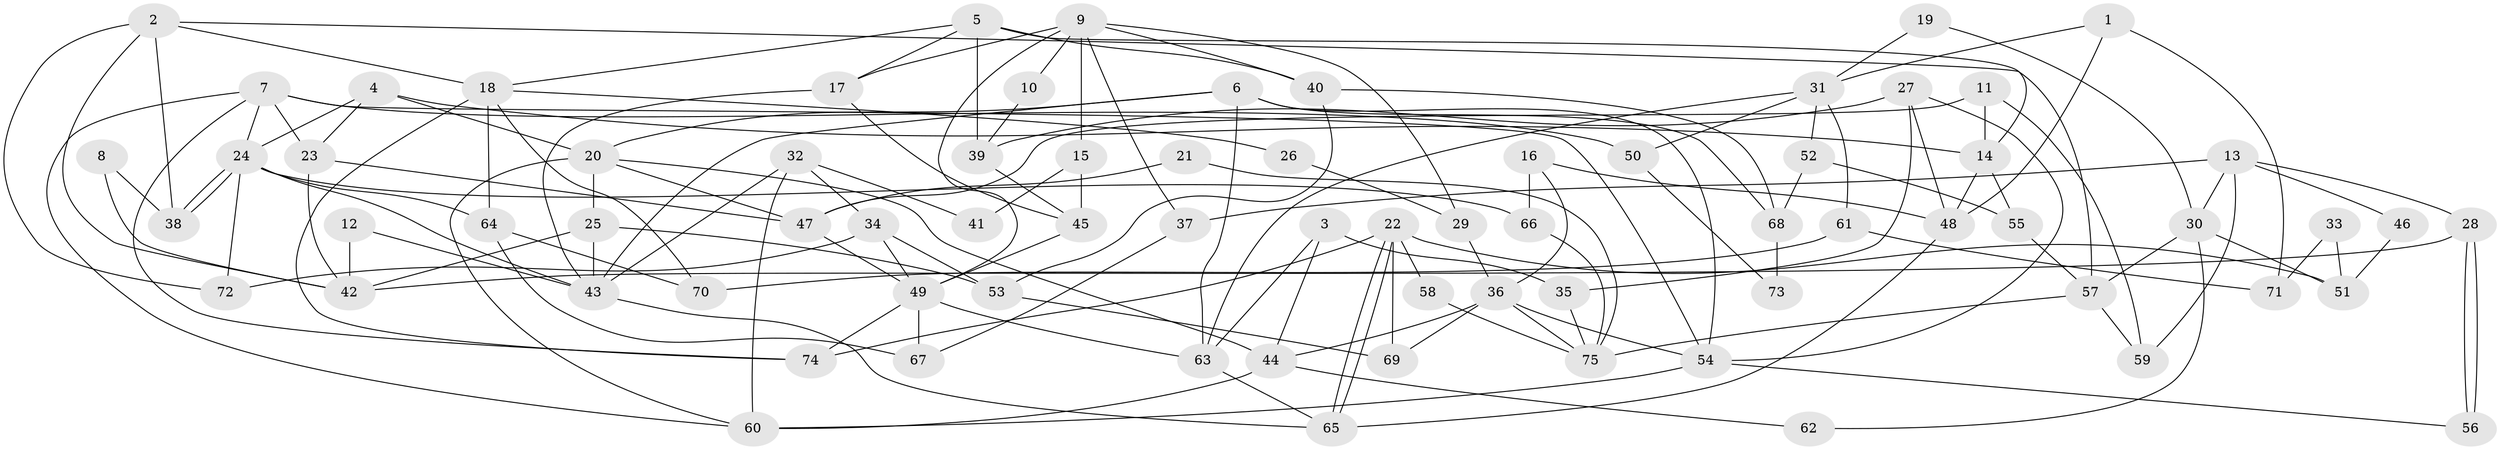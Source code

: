 // coarse degree distribution, {4: 0.15217391304347827, 6: 0.13043478260869565, 5: 0.13043478260869565, 8: 0.06521739130434782, 9: 0.08695652173913043, 10: 0.043478260869565216, 2: 0.17391304347826086, 3: 0.15217391304347827, 7: 0.06521739130434782}
// Generated by graph-tools (version 1.1) at 2025/23/03/03/25 07:23:58]
// undirected, 75 vertices, 150 edges
graph export_dot {
graph [start="1"]
  node [color=gray90,style=filled];
  1;
  2;
  3;
  4;
  5;
  6;
  7;
  8;
  9;
  10;
  11;
  12;
  13;
  14;
  15;
  16;
  17;
  18;
  19;
  20;
  21;
  22;
  23;
  24;
  25;
  26;
  27;
  28;
  29;
  30;
  31;
  32;
  33;
  34;
  35;
  36;
  37;
  38;
  39;
  40;
  41;
  42;
  43;
  44;
  45;
  46;
  47;
  48;
  49;
  50;
  51;
  52;
  53;
  54;
  55;
  56;
  57;
  58;
  59;
  60;
  61;
  62;
  63;
  64;
  65;
  66;
  67;
  68;
  69;
  70;
  71;
  72;
  73;
  74;
  75;
  1 -- 31;
  1 -- 48;
  1 -- 71;
  2 -- 72;
  2 -- 42;
  2 -- 18;
  2 -- 38;
  2 -- 57;
  3 -- 63;
  3 -- 44;
  3 -- 35;
  4 -- 24;
  4 -- 23;
  4 -- 14;
  4 -- 20;
  5 -- 17;
  5 -- 14;
  5 -- 18;
  5 -- 39;
  5 -- 40;
  6 -- 43;
  6 -- 54;
  6 -- 20;
  6 -- 63;
  6 -- 68;
  7 -- 60;
  7 -- 24;
  7 -- 23;
  7 -- 50;
  7 -- 54;
  7 -- 74;
  8 -- 42;
  8 -- 38;
  9 -- 49;
  9 -- 40;
  9 -- 10;
  9 -- 15;
  9 -- 17;
  9 -- 29;
  9 -- 37;
  10 -- 39;
  11 -- 47;
  11 -- 14;
  11 -- 59;
  12 -- 42;
  12 -- 43;
  13 -- 37;
  13 -- 59;
  13 -- 28;
  13 -- 30;
  13 -- 46;
  14 -- 48;
  14 -- 55;
  15 -- 45;
  15 -- 41;
  16 -- 36;
  16 -- 66;
  16 -- 48;
  17 -- 43;
  17 -- 45;
  18 -- 26;
  18 -- 64;
  18 -- 70;
  18 -- 74;
  19 -- 30;
  19 -- 31;
  20 -- 25;
  20 -- 44;
  20 -- 47;
  20 -- 60;
  21 -- 75;
  21 -- 47;
  22 -- 74;
  22 -- 65;
  22 -- 65;
  22 -- 51;
  22 -- 58;
  22 -- 69;
  23 -- 47;
  23 -- 42;
  24 -- 43;
  24 -- 38;
  24 -- 38;
  24 -- 64;
  24 -- 66;
  24 -- 72;
  25 -- 42;
  25 -- 43;
  25 -- 53;
  26 -- 29;
  27 -- 48;
  27 -- 54;
  27 -- 35;
  27 -- 39;
  28 -- 56;
  28 -- 56;
  28 -- 42;
  29 -- 36;
  30 -- 57;
  30 -- 51;
  30 -- 62;
  31 -- 52;
  31 -- 63;
  31 -- 50;
  31 -- 61;
  32 -- 43;
  32 -- 60;
  32 -- 34;
  32 -- 41;
  33 -- 51;
  33 -- 71;
  34 -- 49;
  34 -- 53;
  34 -- 72;
  35 -- 75;
  36 -- 69;
  36 -- 44;
  36 -- 54;
  36 -- 75;
  37 -- 67;
  39 -- 45;
  40 -- 53;
  40 -- 68;
  43 -- 65;
  44 -- 60;
  44 -- 62;
  45 -- 49;
  46 -- 51;
  47 -- 49;
  48 -- 65;
  49 -- 74;
  49 -- 63;
  49 -- 67;
  50 -- 73;
  52 -- 55;
  52 -- 68;
  53 -- 69;
  54 -- 56;
  54 -- 60;
  55 -- 57;
  57 -- 75;
  57 -- 59;
  58 -- 75;
  61 -- 70;
  61 -- 71;
  63 -- 65;
  64 -- 67;
  64 -- 70;
  66 -- 75;
  68 -- 73;
}
